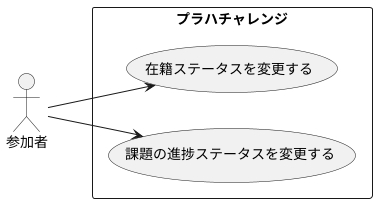 @startuml usecase

left to right direction
actor 参加者
rectangle プラハチャレンジ {
  usecase 在籍ステータスを変更する as uc1
  usecase 課題の進捗ステータスを変更する as uc2
  ' usecase 他のチームに合流する
  ' usecase 他のペアに合流する
}
参加者 --> uc1
参加者 --> uc2

@enduml
